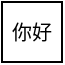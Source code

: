<mxfile version="24.2.7" type="github">
  <diagram name="Page-1" id="y3igCkvdVwU5prdl0R_7">
    <mxGraphModel dx="3124" dy="1060" grid="1" gridSize="10" guides="1" tooltips="1" connect="1" arrows="1" fold="1" page="1" pageScale="1" pageWidth="4500" pageHeight="3000" math="0" shadow="0">
      <root>
        <mxCell id="0" />
        <mxCell id="1" parent="0" />
        <mxCell id="pbiuiw4NO3I8t4UeIVkg-1" value="&lt;font style=&quot;font-size: 10px;&quot;&gt;你好&lt;/font&gt;" style="whiteSpace=wrap;html=1;aspect=fixed;" parent="1" vertex="1">
          <mxGeometry x="430" y="430" width="30" height="30" as="geometry" />
        </mxCell>
      </root>
    </mxGraphModel>
  </diagram>
</mxfile>
